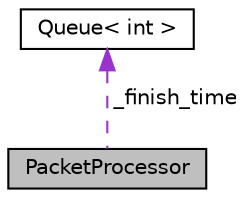 digraph "PacketProcessor"
{
 // LATEX_PDF_SIZE
  edge [fontname="Helvetica",fontsize="10",labelfontname="Helvetica",labelfontsize="10"];
  node [fontname="Helvetica",fontsize="10",shape=record];
  Node1 [label="PacketProcessor",height=0.2,width=0.4,color="black", fillcolor="grey75", style="filled", fontcolor="black",tooltip="Models the packet processor."];
  Node2 -> Node1 [dir="back",color="darkorchid3",fontsize="10",style="dashed",label=" _finish_time" ,fontname="Helvetica"];
  Node2 [label="Queue\< int \>",height=0.2,width=0.4,color="black", fillcolor="white", style="filled",URL="$classQueue.html",tooltip=" "];
}

